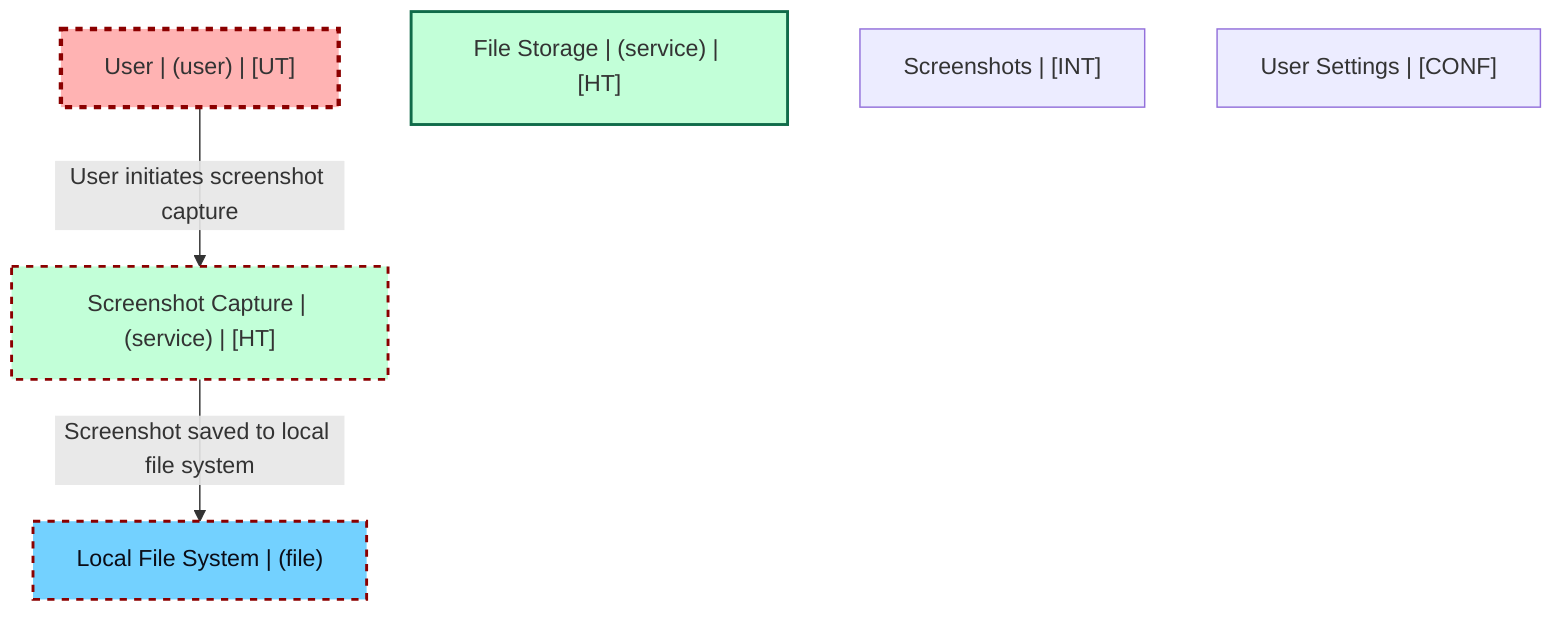 graph TB
  node_01F8M8K0J4N5FJ0K8F7D3D6E5G["User | (user) | [UT]"]:::untrusted
  node_01F8M8K0J4N5FJ0K8F7D3D6E5D["Screenshot Capture | (service) | [HT]"]:::highTrust
  node_01F8M8K0J4N5FJ0K8F7D3D6E5E["File Storage | (service) | [HT]"]:::highTrust
  node_01F8M8K0J4N5FJ0K8F7D3D6E5F["Local File System | (file)"]:::dataStore
  node_01F8M8K0J4N5FJ0K8F7D3D6E5B["Screenshots | [INT]"]:::dataAsset,internal
  node_01F8M8K0J4N5FJ0K8F7D3D6E5C["User Settings | [CONF]"]:::dataAsset,confidential

  node_01F8M8K0J4N5FJ0K8F7D3D6E5G -->|User initiates screenshot capture| node_01F8M8K0J4N5FJ0K8F7D3D6E5D:::unencryptedFlow
  node_01F8M8K0J4N5FJ0K8F7D3D6E5D -->|Screenshot saved to local file system| node_01F8M8K0J4N5FJ0K8F7D3D6E5F:::unencryptedFlow

  classDef externalEntity fill:#FFB3B3,stroke:#8B0000,stroke-width:2px,color:#0B0D17
  classDef process fill:#C2FFD8,stroke:#106B49,stroke-width:2px,color:#0B0D17
  classDef dataStore fill:#73d1ff,stroke:#29ABE2,stroke-width:2px,color:#0B0D17
  classDef dataAsset fill:#ffa1ad,stroke:#A259FF,stroke-width:2px,color:#0B0D17
  classDef untrusted fill:#FFB3B3,stroke:#8B0000,stroke-width:3px,stroke-dasharray:5 5
  classDef lowTrust fill:#f77c63,stroke:#f77c63,stroke-width:2px,stroke-dasharray:3 3
  classDef mediumTrust fill:#FFF2B3,stroke:#7A6300,stroke-width:2px
  classDef highTrust fill:#C2FFD8,stroke:#106B49,stroke-width:2px
  classDef veryHighTrust fill:#36FF8F,stroke:#36FF8F,stroke-width:3px
  classDef public fill:#C2FFD8,stroke:#106B49,stroke-width:1px
  classDef internal fill:#FFF2B3,stroke:#7A6300,stroke-width:1px
  classDef confidential fill:#FFB3B3,stroke:#8B0000,stroke-width:2px
  classDef restricted fill:#8B0000,stroke:#8B0000,stroke-width:3px
  classDef pii fill:#ffa1ad,stroke:#A259FF,stroke-width:2px
  classDef pci fill:#8B0000,stroke:#8B0000,stroke-width:3px
  classDef phi fill:#ffa1ad,stroke:#A259FF,stroke-width:3px
  classDef encryptedFlow stroke:#106B49,stroke-width:2px
  classDef unencryptedFlow stroke:#8B0000,stroke-width:2px,stroke-dasharray:5 5
  classDef authenticatedFlow stroke:#29ABE2,stroke-width:2px
  classDef trustBoundary fill:transparent,stroke:#2E3440,stroke-width:3px,stroke-dasharray:10 5